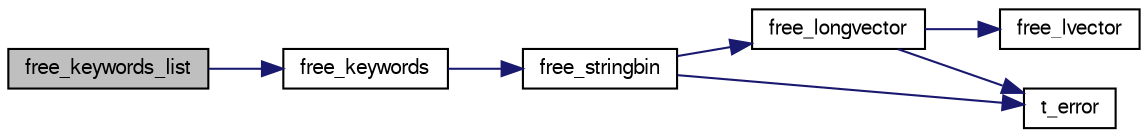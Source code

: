 digraph "free_keywords_list"
{
  bgcolor="transparent";
  edge [fontname="FreeSans",fontsize="10",labelfontname="FreeSans",labelfontsize="10"];
  node [fontname="FreeSans",fontsize="10",shape=record];
  rankdir="LR";
  Node1 [label="free_keywords_list",height=0.2,width=0.4,color="black", fillcolor="grey75", style="filled" fontcolor="black"];
  Node1 -> Node2 [color="midnightblue",fontsize="10",style="solid",fontname="FreeSans"];
  Node2 [label="free_keywords",height=0.2,width=0.4,color="black",URL="$key_8palette_8c.html#a0baa14991a251ae7376d5d6653bdad81"];
  Node2 -> Node3 [color="midnightblue",fontsize="10",style="solid",fontname="FreeSans"];
  Node3 [label="free_stringbin",height=0.2,width=0.4,color="black",URL="$alloc_8c.html#af958f3e478eeda8eee273758886c5b11"];
  Node3 -> Node4 [color="midnightblue",fontsize="10",style="solid",fontname="FreeSans"];
  Node4 [label="free_longvector",height=0.2,width=0.4,color="black",URL="$alloc_8c.html#a04fde7eac99d9b9020b658a49670f86c"];
  Node4 -> Node5 [color="midnightblue",fontsize="10",style="solid",fontname="FreeSans"];
  Node5 [label="free_lvector",height=0.2,width=0.4,color="black",URL="$alloc_8c.html#a06786bf777613d3724c0f5e8425a03af"];
  Node4 -> Node6 [color="midnightblue",fontsize="10",style="solid",fontname="FreeSans"];
  Node6 [label="t_error",height=0.2,width=0.4,color="black",URL="$error_8c.html#af79ef7c6656ef0f3d2786e2b09c1755f"];
  Node3 -> Node6 [color="midnightblue",fontsize="10",style="solid",fontname="FreeSans"];
}
